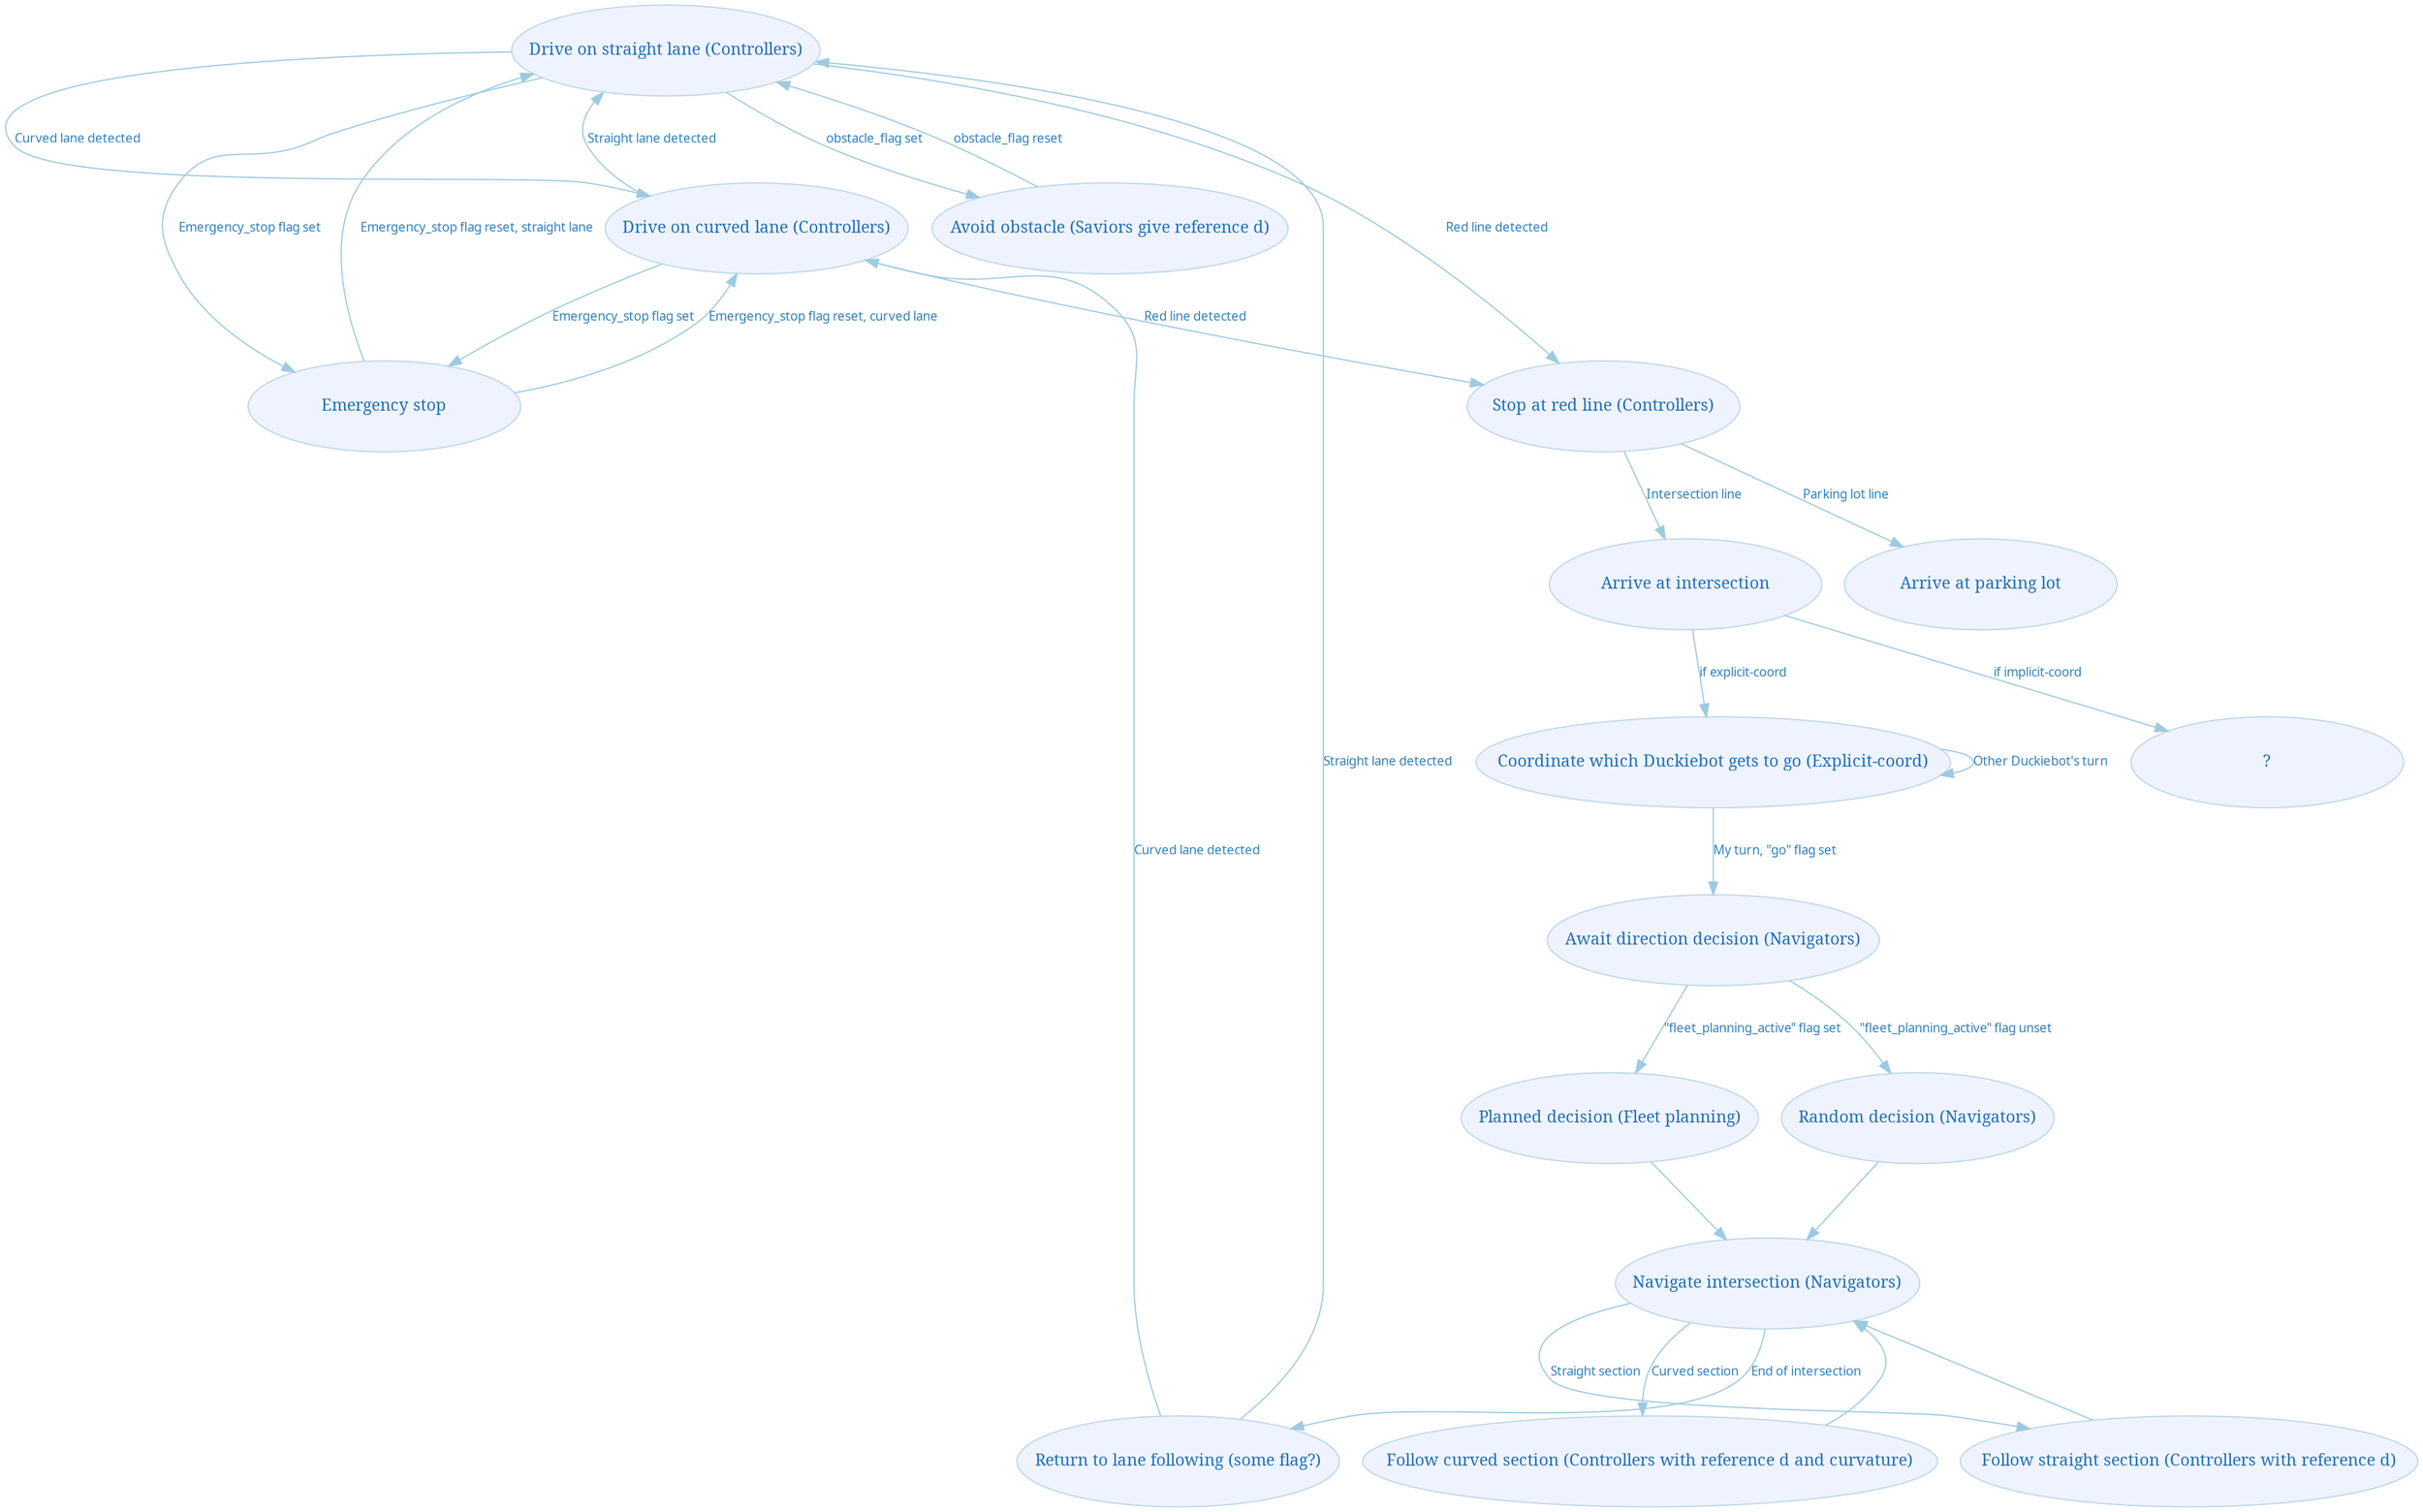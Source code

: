 digraph G {
    ordering="out";
    ranksep="0.8";
    fontname="sans-serif";
    rank="same";
    penwidth="0.1";
    edge [comment="Wildcard edge", 
          fontname="sans-serif", 
          fontsize=10, 
          colorscheme="blues3", 
          color=2, 
          fontcolor=3];
    node [style="filled", 
          colorscheme="blues4", 
          color="2", 
          fontname="serif", 
          distortion="0.5", 
          width="3.0", 
          fontsize=13, 
          fillcolor="1", 
          fontcolor="4", 
          height="1.0"];
    "straight_lane" [label="Drive on straight lane (Controllers)"];
    "curved_lane" [label="Drive on curved lane (Controllers)"];
    "straight_lane" -> "curved_lane"  [label="Curved lane detected"];
    "curved_lane" -> "straight_lane"  [label="Straight lane detected"];
    "emergency_stop" [label="Emergency stop"];
    "curved_lane" -> "emergency_stop"  [label="Emergency_stop flag set"];
    "straight_lane" -> "emergency_stop"  [label="Emergency_stop flag set"];
    "emergency_stop" -> "curved_lane"  [label="Emergency_stop flag reset, curved lane"];
    "emergency_stop" -> "straight_lane"  [label="Emergency_stop flag reset, straight lane"];
    "avoid_obstacle" [label="Avoid obstacle (Saviors give reference d)"];
    "straight_lane" -> "avoid_obstacle"  [label="obstacle_flag set"];
    "avoid_obstacle" -> "straight_lane"  [label="obstacle_flag reset"];
    "red_line" [label="Stop at red line (Controllers)"];
    "straight_lane" -> "red_line"  [label="Red line detected"];
    "curved_lane" -> "red_line"  [label="Red line detected"];
    "intersection_arrive" [label="Arrive at intersection"];
    "red_line" -> "intersection_arrive"  [label="Intersection line"];
    "parking_arrive" [label="Arrive at parking lot"];
    "red_line" -> "parking_arrive"  [label="Parking lot line"];
    "intersection_random" [label="Random decision (Navigators)"];
    "intersection_fleet_plan" [label="Planned decision (Fleet planning)"];
    "intersection_navigate" [label="Navigate intersection (Navigators)"];
    "intersection_navigate" -> "intersection_straight"  [label="Straight section"];
    "intersection_curved" [label="Follow curved section (Controllers with reference d and curvature)"];
    "intersection_straight" [label="Follow straight section (Controllers with reference d)"];
    "intersection_navigate" -> "intersection_curved"  [label="Curved section"];
    "intersection_end" [label="Return to lane following (some flag?)"];
    "intersection_navigate" -> "intersection_end"  [label="End of intersection"];
    "intersection_end" -> "straight_lane"  [label="Straight lane detected"];
    "intersection_end" -> "curved_lane"  [label="Curved lane detected"];
    "intersection_curved" -> "intersection_navigate";
    "intersection_straight" -> "intersection_navigate";
    "intersection_coord_explicit" [label="Coordinate which Duckiebot gets to go (Explicit-coord)"];
    "intersection_coord_explicit" -> "intersection_coord_explicit"  [label="Other Duckiebot's turn"];
    "intersection_decision" [label="Await direction decision (Navigators)"];
    "intersection_coord_explicit" -> "intersection_decision"  [label="My turn, \"go\" flag set"];
    "intersection_decision" -> "intersection_fleet_plan"  [label="\"fleet_planning_active\" flag set"];
    "intersection_decision" -> "intersection_random"  [label="\"fleet_planning_active\" flag unset"];
    "intersection_fleet_plan" -> "intersection_navigate";
    "intersection_random" -> "intersection_navigate";
    "intersection_arrive" -> "intersection_coord_explicit"  [label="if explicit-coord"];
    "intersection_implicit_coord" [label="?"];
    "intersection_arrive" -> "intersection_implicit_coord"  [label="if implicit-coord"];
}
